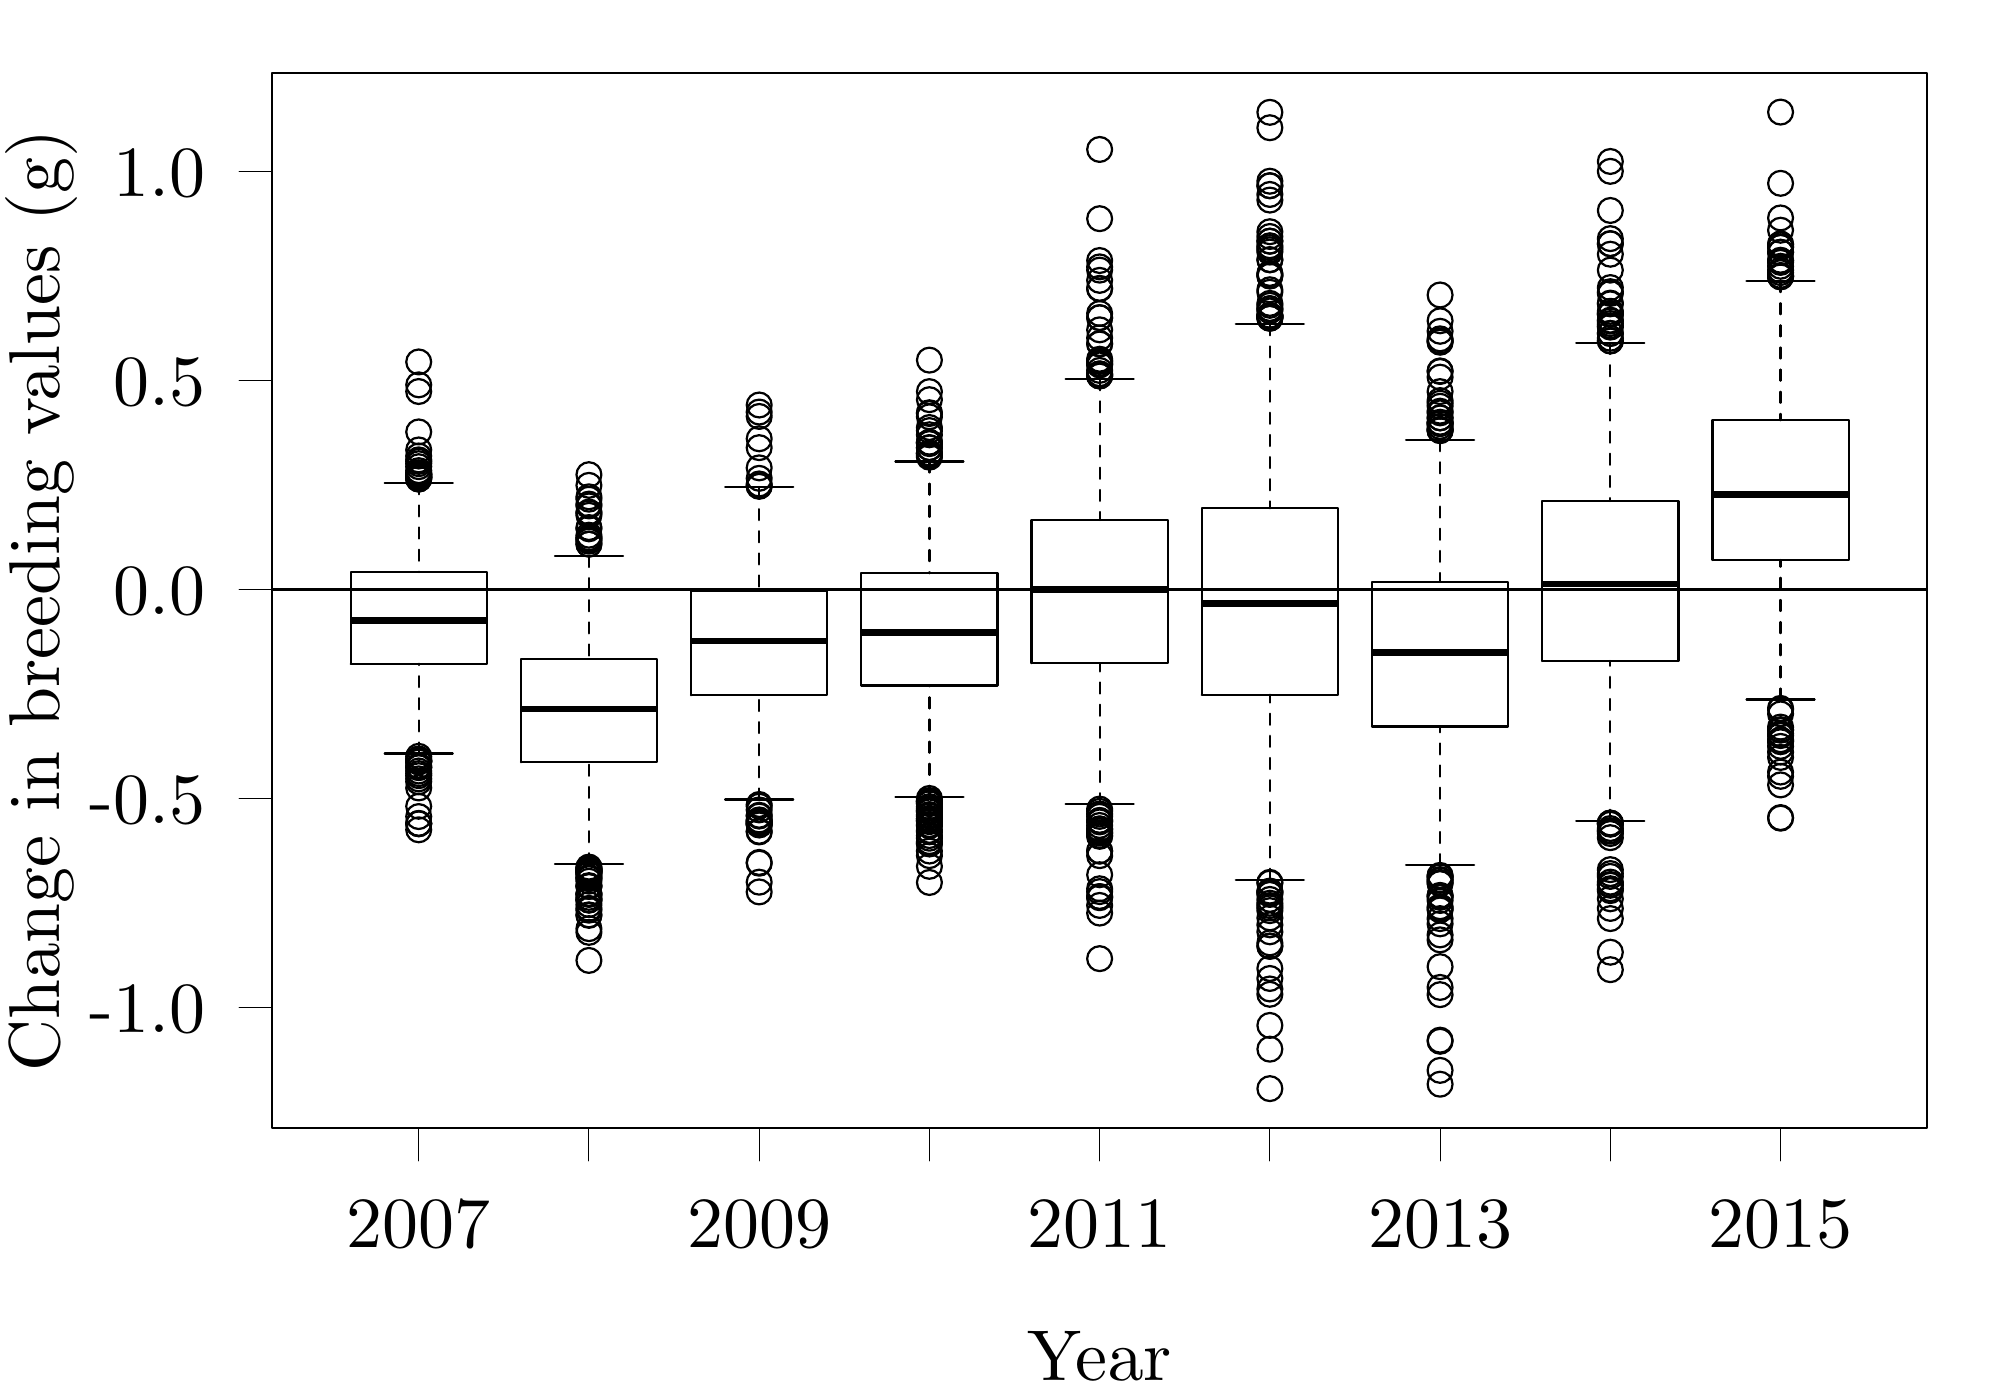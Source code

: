 % Created by tikzDevice version 0.10.1 on 2016-04-20 11:31:56
% !TEX encoding = UTF-8 Unicode
\documentclass{article}
\nonstopmode

\usepackage{tikz}

\usepackage[active,tightpage,psfixbb]{preview}

\PreviewEnvironment{pgfpicture}

\setlength\PreviewBorder{0pt}

\newcommand{\SweaveOpts}[1]{}  % do not interfere with LaTeX
\newcommand{\SweaveInput}[1]{} % because they are not real TeX commands
\newcommand{\Sexpr}[1]{}       % will only be parsed by R




\begin{document}

\begin{tikzpicture}[x=1pt,y=1pt]
\definecolor{fillColor}{RGB}{255,255,255}
\path[use as bounding box,fill=fillColor,fill opacity=0.00] (0,0) rectangle (722.70,505.89);
\begin{scope}
\path[clip] ( 98.40, 98.40) rectangle (696.30,479.49);
\definecolor{drawColor}{RGB}{0,0,0}

\path[draw=drawColor,line width= 2.4pt,line join=round] (126.70,281.72) -- (175.91,281.72);

\path[draw=drawColor,line width= 0.8pt,dash pattern=on 4pt off 4pt ,line join=round,line cap=round] (151.30,233.58) -- (151.30,266.06);

\path[draw=drawColor,line width= 0.8pt,dash pattern=on 4pt off 4pt ,line join=round,line cap=round] (151.30,331.27) -- (151.30,299.15);

\path[draw=drawColor,line width= 0.8pt,line join=round,line cap=round] (139.00,233.58) -- (163.60,233.58);

\path[draw=drawColor,line width= 0.8pt,line join=round,line cap=round] (139.00,331.27) -- (163.60,331.27);

\path[draw=drawColor,line width= 0.8pt,line join=round,line cap=round] (126.70,266.06) --
	(175.91,266.06) --
	(175.91,299.15) --
	(126.70,299.15) --
	(126.70,266.06);

\path[draw=drawColor,line width= 0.8pt,line join=round,line cap=round] (151.30,334.26) circle (  4.50);

\path[draw=drawColor,line width= 0.8pt,line join=round,line cap=round] (151.30,210.82) circle (  4.50);

\path[draw=drawColor,line width= 0.8pt,line join=round,line cap=round] (151.30,231.03) circle (  4.50);

\path[draw=drawColor,line width= 0.8pt,line join=round,line cap=round] (151.30,343.30) circle (  4.50);

\path[draw=drawColor,line width= 0.8pt,line join=round,line cap=round] (151.30,334.38) circle (  4.50);

\path[draw=drawColor,line width= 0.8pt,line join=round,line cap=round] (151.30,332.77) circle (  4.50);

\path[draw=drawColor,line width= 0.8pt,line join=round,line cap=round] (151.30,338.33) circle (  4.50);

\path[draw=drawColor,line width= 0.8pt,line join=round,line cap=round] (151.30,225.59) circle (  4.50);

\path[draw=drawColor,line width= 0.8pt,line join=round,line cap=round] (151.30,339.71) circle (  4.50);

\path[draw=drawColor,line width= 0.8pt,line join=round,line cap=round] (151.30,226.35) circle (  4.50);

\path[draw=drawColor,line width= 0.8pt,line join=round,line cap=round] (151.30,349.81) circle (  4.50);

\path[draw=drawColor,line width= 0.8pt,line join=round,line cap=round] (151.30,335.82) circle (  4.50);

\path[draw=drawColor,line width= 0.8pt,line join=round,line cap=round] (151.30,231.64) circle (  4.50);

\path[draw=drawColor,line width= 0.8pt,line join=round,line cap=round] (151.30,208.26) circle (  4.50);

\path[draw=drawColor,line width= 0.8pt,line join=round,line cap=round] (151.30,228.57) circle (  4.50);

\path[draw=drawColor,line width= 0.8pt,line join=round,line cap=round] (151.30,224.44) circle (  4.50);

\path[draw=drawColor,line width= 0.8pt,line join=round,line cap=round] (151.30,333.31) circle (  4.50);

\path[draw=drawColor,line width= 0.8pt,line join=round,line cap=round] (151.30,341.11) circle (  4.50);

\path[draw=drawColor,line width= 0.8pt,line join=round,line cap=round] (151.30,230.86) circle (  4.50);

\path[draw=drawColor,line width= 0.8pt,line join=round,line cap=round] (151.30,227.28) circle (  4.50);

\path[draw=drawColor,line width= 0.8pt,line join=round,line cap=round] (151.30,230.52) circle (  4.50);

\path[draw=drawColor,line width= 0.8pt,line join=round,line cap=round] (151.30,375.10) circle (  4.50);

\path[draw=drawColor,line width= 0.8pt,line join=round,line cap=round] (151.30,221.17) circle (  4.50);

\path[draw=drawColor,line width= 0.8pt,line join=round,line cap=round] (151.30,208.21) circle (  4.50);

\path[draw=drawColor,line width= 0.8pt,line join=round,line cap=round] (151.30,230.71) circle (  4.50);

\path[draw=drawColor,line width= 0.8pt,line join=round,line cap=round] (151.30,364.41) circle (  4.50);

\path[draw=drawColor,line width= 0.8pt,line join=round,line cap=round] (151.30,333.55) circle (  4.50);

\path[draw=drawColor,line width= 0.8pt,line join=round,line cap=round] (151.30,333.77) circle (  4.50);

\path[draw=drawColor,line width= 0.8pt,line join=round,line cap=round] (151.30,332.80) circle (  4.50);

\path[draw=drawColor,line width= 0.8pt,line join=round,line cap=round] (151.30,232.59) circle (  4.50);

\path[draw=drawColor,line width= 0.8pt,line join=round,line cap=round] (151.30,366.82) circle (  4.50);

\path[draw=drawColor,line width= 0.8pt,line join=round,line cap=round] (151.30,333.31) circle (  4.50);

\path[draw=drawColor,line width= 0.8pt,line join=round,line cap=round] (151.30,208.35) circle (  4.50);

\path[draw=drawColor,line width= 0.8pt,line join=round,line cap=round] (151.30,334.12) circle (  4.50);

\path[draw=drawColor,line width= 0.8pt,line join=round,line cap=round] (151.30,334.38) circle (  4.50);

\path[draw=drawColor,line width= 0.8pt,line join=round,line cap=round] (151.30,335.05) circle (  4.50);

\path[draw=drawColor,line width= 0.8pt,line join=round,line cap=round] (151.30,339.16) circle (  4.50);

\path[draw=drawColor,line width= 0.8pt,line join=round,line cap=round] (151.30,337.25) circle (  4.50);

\path[draw=drawColor,line width= 0.8pt,line join=round,line cap=round] (151.30,214.54) circle (  4.50);

\path[draw=drawColor,line width= 0.8pt,line join=round,line cap=round] (151.30,206.04) circle (  4.50);

\path[draw=drawColor,line width= 0.8pt,line join=round,line cap=round] (151.30,228.52) circle (  4.50);

\path[draw=drawColor,line width= 0.8pt,line join=round,line cap=round] (151.30,230.93) circle (  4.50);

\path[draw=drawColor,line width= 0.8pt,line join=round,line cap=round] (151.30,333.39) circle (  4.50);

\path[draw=drawColor,line width= 0.8pt,line join=round,line cap=round] (151.30,229.14) circle (  4.50);

\path[draw=drawColor,line width= 0.8pt,line join=round,line cap=round] (151.30,223.40) circle (  4.50);

\path[draw=drawColor,line width= 0.8pt,line join=round,line cap=round] (151.30,334.81) circle (  4.50);

\path[draw=drawColor,line width= 2.4pt,line join=round] (188.21,249.64) -- (237.42,249.64);

\path[draw=drawColor,line width= 0.8pt,dash pattern=on 4pt off 4pt ,line join=round,line cap=round] (212.81,193.56) -- (212.81,230.41);

\path[draw=drawColor,line width= 0.8pt,dash pattern=on 4pt off 4pt ,line join=round,line cap=round] (212.81,305.00) -- (212.81,267.86);

\path[draw=drawColor,line width= 0.8pt,line join=round,line cap=round] (200.51,193.56) -- (225.12,193.56);

\path[draw=drawColor,line width= 0.8pt,line join=round,line cap=round] (200.51,305.00) -- (225.12,305.00);

\path[draw=drawColor,line width= 0.8pt,line join=round,line cap=round] (188.21,230.41) --
	(237.42,230.41) --
	(237.42,267.86) --
	(188.21,267.86) --
	(188.21,230.41);

\path[draw=drawColor,line width= 0.8pt,line join=round,line cap=round] (212.81,191.44) circle (  4.50);

\path[draw=drawColor,line width= 0.8pt,line join=round,line cap=round] (212.81,309.28) circle (  4.50);

\path[draw=drawColor,line width= 0.8pt,line join=round,line cap=round] (212.81,188.89) circle (  4.50);

\path[draw=drawColor,line width= 0.8pt,line join=round,line cap=round] (212.81,190.10) circle (  4.50);

\path[draw=drawColor,line width= 0.8pt,line join=round,line cap=round] (212.81,190.90) circle (  4.50);

\path[draw=drawColor,line width= 0.8pt,line join=round,line cap=round] (212.81,311.50) circle (  4.50);

\path[draw=drawColor,line width= 0.8pt,line join=round,line cap=round] (212.81,319.68) circle (  4.50);

\path[draw=drawColor,line width= 0.8pt,line join=round,line cap=round] (212.81,180.79) circle (  4.50);

\path[draw=drawColor,line width= 0.8pt,line join=round,line cap=round] (212.81,311.54) circle (  4.50);

\path[draw=drawColor,line width= 0.8pt,line join=round,line cap=round] (212.81,168.98) circle (  4.50);

\path[draw=drawColor,line width= 0.8pt,line join=round,line cap=round] (212.81,325.51) circle (  4.50);

\path[draw=drawColor,line width= 0.8pt,line join=round,line cap=round] (212.81,188.38) circle (  4.50);

\path[draw=drawColor,line width= 0.8pt,line join=round,line cap=round] (212.81,330.50) circle (  4.50);

\path[draw=drawColor,line width= 0.8pt,line join=round,line cap=round] (212.81,187.47) circle (  4.50);

\path[draw=drawColor,line width= 0.8pt,line join=round,line cap=round] (212.81,310.86) circle (  4.50);

\path[draw=drawColor,line width= 0.8pt,line join=round,line cap=round] (212.81,309.26) circle (  4.50);

\path[draw=drawColor,line width= 0.8pt,line join=round,line cap=round] (212.81,181.64) circle (  4.50);

\path[draw=drawColor,line width= 0.8pt,line join=round,line cap=round] (212.81,177.65) circle (  4.50);

\path[draw=drawColor,line width= 0.8pt,line join=round,line cap=round] (212.81,314.80) circle (  4.50);

\path[draw=drawColor,line width= 0.8pt,line join=round,line cap=round] (212.81,334.36) circle (  4.50);

\path[draw=drawColor,line width= 0.8pt,line join=round,line cap=round] (212.81,191.28) circle (  4.50);

\path[draw=drawColor,line width= 0.8pt,line join=round,line cap=round] (212.81,320.87) circle (  4.50);

\path[draw=drawColor,line width= 0.8pt,line join=round,line cap=round] (212.81,192.31) circle (  4.50);

\path[draw=drawColor,line width= 0.8pt,line join=round,line cap=round] (212.81,175.13) circle (  4.50);

\path[draw=drawColor,line width= 0.8pt,line join=round,line cap=round] (212.81,182.68) circle (  4.50);

\path[draw=drawColor,line width= 0.8pt,line join=round,line cap=round] (212.81,185.86) circle (  4.50);

\path[draw=drawColor,line width= 0.8pt,line join=round,line cap=round] (212.81,323.73) circle (  4.50);

\path[draw=drawColor,line width= 0.8pt,line join=round,line cap=round] (212.81,191.63) circle (  4.50);

\path[draw=drawColor,line width= 0.8pt,line join=round,line cap=round] (212.81,191.16) circle (  4.50);

\path[draw=drawColor,line width= 0.8pt,line join=round,line cap=round] (212.81,182.81) circle (  4.50);

\path[draw=drawColor,line width= 0.8pt,line join=round,line cap=round] (212.81,320.49) circle (  4.50);

\path[draw=drawColor,line width= 0.8pt,line join=round,line cap=round] (212.81,312.48) circle (  4.50);

\path[draw=drawColor,line width= 0.8pt,line join=round,line cap=round] (212.81,323.06) circle (  4.50);

\path[draw=drawColor,line width= 0.8pt,line join=round,line cap=round] (212.81,188.69) circle (  4.50);

\path[draw=drawColor,line width= 0.8pt,line join=round,line cap=round] (212.81,158.84) circle (  4.50);

\path[draw=drawColor,line width= 0.8pt,line join=round,line cap=round] (212.81,180.64) circle (  4.50);

\path[draw=drawColor,line width= 0.8pt,line join=round,line cap=round] (212.81,180.67) circle (  4.50);

\path[draw=drawColor,line width= 0.8pt,line join=round,line cap=round] (212.81,185.61) circle (  4.50);

\path[draw=drawColor,line width= 0.8pt,line join=round,line cap=round] (212.81,192.56) circle (  4.50);

\path[draw=drawColor,line width= 0.8pt,line join=round,line cap=round] (212.81,185.59) circle (  4.50);

\path[draw=drawColor,line width= 0.8pt,line join=round,line cap=round] (212.81,175.30) circle (  4.50);

\path[draw=drawColor,line width= 0.8pt,line join=round,line cap=round] (212.81,310.32) circle (  4.50);

\path[draw=drawColor,line width= 0.8pt,line join=round,line cap=round] (212.81,326.36) circle (  4.50);

\path[draw=drawColor,line width= 0.8pt,line join=round,line cap=round] (212.81,189.91) circle (  4.50);

\path[draw=drawColor,line width= 0.8pt,line join=round,line cap=round] (212.81,191.51) circle (  4.50);

\path[draw=drawColor,line width= 0.8pt,line join=round,line cap=round] (212.81,179.03) circle (  4.50);

\path[draw=drawColor,line width= 0.8pt,line join=round,line cap=round] (212.81,170.32) circle (  4.50);

\path[draw=drawColor,line width= 0.8pt,line join=round,line cap=round] (212.81,191.91) circle (  4.50);

\path[draw=drawColor,line width= 0.8pt,line join=round,line cap=round] (212.81,190.77) circle (  4.50);

\path[draw=drawColor,line width= 0.8pt,line join=round,line cap=round] (212.81,183.03) circle (  4.50);

\path[draw=drawColor,line width= 0.8pt,line join=round,line cap=round] (212.81,190.77) circle (  4.50);

\path[draw=drawColor,line width= 0.8pt,line join=round,line cap=round] (212.81,315.25) circle (  4.50);

\path[draw=drawColor,line width= 0.8pt,line join=round,line cap=round] (212.81,177.00) circle (  4.50);

\path[draw=drawColor,line width= 2.4pt,line join=round] (249.72,274.23) -- (298.93,274.23);

\path[draw=drawColor,line width= 0.8pt,dash pattern=on 4pt off 4pt ,line join=round,line cap=round] (274.33,216.97) -- (274.33,254.61);

\path[draw=drawColor,line width= 0.8pt,dash pattern=on 4pt off 4pt ,line join=round,line cap=round] (274.33,329.93) -- (274.33,292.29);

\path[draw=drawColor,line width= 0.8pt,line join=round,line cap=round] (262.02,216.97) -- (286.63,216.97);

\path[draw=drawColor,line width= 0.8pt,line join=round,line cap=round] (262.02,329.93) -- (286.63,329.93);

\path[draw=drawColor,line width= 0.8pt,line join=round,line cap=round] (249.72,254.61) --
	(298.93,254.61) --
	(298.93,292.29) --
	(249.72,292.29) --
	(249.72,254.61);

\path[draw=drawColor,line width= 0.8pt,line join=round,line cap=round] (274.33,208.34) circle (  4.50);

\path[draw=drawColor,line width= 0.8pt,line join=round,line cap=round] (274.33,344.13) circle (  4.50);

\path[draw=drawColor,line width= 0.8pt,line join=round,line cap=round] (274.33,208.12) circle (  4.50);

\path[draw=drawColor,line width= 0.8pt,line join=round,line cap=round] (274.33,333.04) circle (  4.50);

\path[draw=drawColor,line width= 0.8pt,line join=round,line cap=round] (274.33,187.11) circle (  4.50);

\path[draw=drawColor,line width= 0.8pt,line join=round,line cap=round] (274.33,211.29) circle (  4.50);

\path[draw=drawColor,line width= 0.8pt,line join=round,line cap=round] (274.33,213.22) circle (  4.50);

\path[draw=drawColor,line width= 0.8pt,line join=round,line cap=round] (274.33,209.04) circle (  4.50);

\path[draw=drawColor,line width= 0.8pt,line join=round,line cap=round] (274.33,209.60) circle (  4.50);

\path[draw=drawColor,line width= 0.8pt,line join=round,line cap=round] (274.33,359.54) circle (  4.50);

\path[draw=drawColor,line width= 0.8pt,line join=round,line cap=round] (274.33,208.12) circle (  4.50);

\path[draw=drawColor,line width= 0.8pt,line join=round,line cap=round] (274.33,183.59) circle (  4.50);

\path[draw=drawColor,line width= 0.8pt,line join=round,line cap=round] (274.33,205.50) circle (  4.50);

\path[draw=drawColor,line width= 0.8pt,line join=round,line cap=round] (274.33,214.56) circle (  4.50);

\path[draw=drawColor,line width= 0.8pt,line join=round,line cap=round] (274.33,209.37) circle (  4.50);

\path[draw=drawColor,line width= 0.8pt,line join=round,line cap=round] (274.33,330.35) circle (  4.50);

\path[draw=drawColor,line width= 0.8pt,line join=round,line cap=round] (274.33,211.00) circle (  4.50);

\path[draw=drawColor,line width= 0.8pt,line join=round,line cap=round] (274.33,194.25) circle (  4.50);

\path[draw=drawColor,line width= 0.8pt,line join=round,line cap=round] (274.33,330.15) circle (  4.50);

\path[draw=drawColor,line width= 0.8pt,line join=round,line cap=round] (274.33,193.97) circle (  4.50);

\path[draw=drawColor,line width= 0.8pt,line join=round,line cap=round] (274.33,355.40) circle (  4.50);

\path[draw=drawColor,line width= 0.8pt,line join=round,line cap=round] (274.33,207.78) circle (  4.50);

\path[draw=drawColor,line width= 0.8pt,line join=round,line cap=round] (274.33,331.00) circle (  4.50);

\path[draw=drawColor,line width= 0.8pt,line join=round,line cap=round] (274.33,215.18) circle (  4.50);

\path[draw=drawColor,line width= 0.8pt,line join=round,line cap=round] (274.33,205.27) circle (  4.50);

\path[draw=drawColor,line width= 0.8pt,line join=round,line cap=round] (274.33,208.81) circle (  4.50);

\path[draw=drawColor,line width= 0.8pt,line join=round,line cap=round] (274.33,347.33) circle (  4.50);

\path[draw=drawColor,line width= 0.8pt,line join=round,line cap=round] (274.33,356.99) circle (  4.50);

\path[draw=drawColor,line width= 0.8pt,line join=round,line cap=round] (274.33,336.83) circle (  4.50);

\path[draw=drawColor,line width= 2.4pt,line join=round] (311.23,277.30) -- (360.44,277.30);

\path[draw=drawColor,line width= 0.8pt,dash pattern=on 4pt off 4pt ,line join=round,line cap=round] (335.84,217.90) -- (335.84,258.15);

\path[draw=drawColor,line width= 0.8pt,dash pattern=on 4pt off 4pt ,line join=round,line cap=round] (335.84,339.13) -- (335.84,298.75);

\path[draw=drawColor,line width= 0.8pt,line join=round,line cap=round] (323.54,217.90) -- (348.14,217.90);

\path[draw=drawColor,line width= 0.8pt,line join=round,line cap=round] (323.54,339.13) -- (348.14,339.13);

\path[draw=drawColor,line width= 0.8pt,line join=round,line cap=round] (311.23,258.15) --
	(360.44,258.15) --
	(360.44,298.75) --
	(311.23,298.75) --
	(311.23,258.15);

\path[draw=drawColor,line width= 0.8pt,line join=round,line cap=round] (335.84,215.46) circle (  4.50);

\path[draw=drawColor,line width= 0.8pt,line join=round,line cap=round] (335.84,187.01) circle (  4.50);

\path[draw=drawColor,line width= 0.8pt,line join=round,line cap=round] (335.84,211.53) circle (  4.50);

\path[draw=drawColor,line width= 0.8pt,line join=round,line cap=round] (335.84,341.25) circle (  4.50);

\path[draw=drawColor,line width= 0.8pt,line join=round,line cap=round] (335.84,215.64) circle (  4.50);

\path[draw=drawColor,line width= 0.8pt,line join=round,line cap=round] (335.84,192.84) circle (  4.50);

\path[draw=drawColor,line width= 0.8pt,line join=round,line cap=round] (335.84,341.87) circle (  4.50);

\path[draw=drawColor,line width= 0.8pt,line join=round,line cap=round] (335.84,342.22) circle (  4.50);

\path[draw=drawColor,line width= 0.8pt,line join=round,line cap=round] (335.84,203.00) circle (  4.50);

\path[draw=drawColor,line width= 0.8pt,line join=round,line cap=round] (335.84,200.91) circle (  4.50);

\path[draw=drawColor,line width= 0.8pt,line join=round,line cap=round] (335.84,213.11) circle (  4.50);

\path[draw=drawColor,line width= 0.8pt,line join=round,line cap=round] (335.84,348.78) circle (  4.50);

\path[draw=drawColor,line width= 0.8pt,line join=round,line cap=round] (335.84,209.46) circle (  4.50);

\path[draw=drawColor,line width= 0.8pt,line join=round,line cap=round] (335.84,356.74) circle (  4.50);

\path[draw=drawColor,line width= 0.8pt,line join=round,line cap=round] (335.84,201.77) circle (  4.50);

\path[draw=drawColor,line width= 0.8pt,line join=round,line cap=round] (335.84,210.18) circle (  4.50);

\path[draw=drawColor,line width= 0.8pt,line join=round,line cap=round] (335.84,201.33) circle (  4.50);

\path[draw=drawColor,line width= 0.8pt,line join=round,line cap=round] (335.84,216.17) circle (  4.50);

\path[draw=drawColor,line width= 0.8pt,line join=round,line cap=round] (335.84,207.45) circle (  4.50);

\path[draw=drawColor,line width= 0.8pt,line join=round,line cap=round] (335.84,210.98) circle (  4.50);

\path[draw=drawColor,line width= 0.8pt,line join=round,line cap=round] (335.84,208.98) circle (  4.50);

\path[draw=drawColor,line width= 0.8pt,line join=round,line cap=round] (335.84,344.04) circle (  4.50);

\path[draw=drawColor,line width= 0.8pt,line join=round,line cap=round] (335.84,375.75) circle (  4.50);

\path[draw=drawColor,line width= 0.8pt,line join=round,line cap=round] (335.84,356.46) circle (  4.50);

\path[draw=drawColor,line width= 0.8pt,line join=round,line cap=round] (335.84,345.91) circle (  4.50);

\path[draw=drawColor,line width= 0.8pt,line join=round,line cap=round] (335.84,351.40) circle (  4.50);

\path[draw=drawColor,line width= 0.8pt,line join=round,line cap=round] (335.84,217.36) circle (  4.50);

\path[draw=drawColor,line width= 0.8pt,line join=round,line cap=round] (335.84,205.82) circle (  4.50);

\path[draw=drawColor,line width= 0.8pt,line join=round,line cap=round] (335.84,212.93) circle (  4.50);

\path[draw=drawColor,line width= 0.8pt,line join=round,line cap=round] (335.84,355.28) circle (  4.50);

\path[draw=drawColor,line width= 0.8pt,line join=round,line cap=round] (335.84,207.93) circle (  4.50);

\path[draw=drawColor,line width= 0.8pt,line join=round,line cap=round] (335.84,340.69) circle (  4.50);

\path[draw=drawColor,line width= 0.8pt,line join=round,line cap=round] (335.84,350.29) circle (  4.50);

\path[draw=drawColor,line width= 0.8pt,line join=round,line cap=round] (335.84,346.09) circle (  4.50);

\path[draw=drawColor,line width= 0.8pt,line join=round,line cap=round] (335.84,216.43) circle (  4.50);

\path[draw=drawColor,line width= 0.8pt,line join=round,line cap=round] (335.84,345.58) circle (  4.50);

\path[draw=drawColor,line width= 0.8pt,line join=round,line cap=round] (335.84,203.95) circle (  4.50);

\path[draw=drawColor,line width= 0.8pt,line join=round,line cap=round] (335.84,198.36) circle (  4.50);

\path[draw=drawColor,line width= 0.8pt,line join=round,line cap=round] (335.84,216.56) circle (  4.50);

\path[draw=drawColor,line width= 0.8pt,line join=round,line cap=round] (335.84,361.46) circle (  4.50);

\path[draw=drawColor,line width= 0.8pt,line join=round,line cap=round] (335.84,345.98) circle (  4.50);

\path[draw=drawColor,line width= 0.8pt,line join=round,line cap=round] (335.84,342.02) circle (  4.50);

\path[draw=drawColor,line width= 0.8pt,line join=round,line cap=round] (335.84,364.37) circle (  4.50);

\path[draw=drawColor,line width= 0.8pt,line join=round,line cap=round] (335.84,196.71) circle (  4.50);

\path[draw=drawColor,line width= 0.8pt,line join=round,line cap=round] (335.84,212.49) circle (  4.50);

\path[draw=drawColor,line width= 0.8pt,line join=round,line cap=round] (335.84,205.32) circle (  4.50);

\path[draw=drawColor,line width= 0.8pt,line join=round,line cap=round] (335.84,209.35) circle (  4.50);

\path[draw=drawColor,line width= 0.8pt,line join=round,line cap=round] (335.84,209.97) circle (  4.50);

\path[draw=drawColor,line width= 0.8pt,line join=round,line cap=round] (335.84,213.77) circle (  4.50);

\path[draw=drawColor,line width= 0.8pt,line join=round,line cap=round] (335.84,214.42) circle (  4.50);

\path[draw=drawColor,line width= 0.8pt,line join=round,line cap=round] (335.84,344.15) circle (  4.50);

\path[draw=drawColor,line width= 0.8pt,line join=round,line cap=round] (335.84,216.14) circle (  4.50);

\path[draw=drawColor,line width= 2.4pt,line join=round] (372.75,292.91) -- (421.95,292.91);

\path[draw=drawColor,line width= 0.8pt,dash pattern=on 4pt off 4pt ,line join=round,line cap=round] (397.35,215.26) -- (397.35,266.26);

\path[draw=drawColor,line width= 0.8pt,dash pattern=on 4pt off 4pt ,line join=round,line cap=round] (397.35,368.87) -- (397.35,318.01);

\path[draw=drawColor,line width= 0.8pt,line join=round,line cap=round] (385.05,215.26) -- (409.65,215.26);

\path[draw=drawColor,line width= 0.8pt,line join=round,line cap=round] (385.05,368.87) -- (409.65,368.87);

\path[draw=drawColor,line width= 0.8pt,line join=round,line cap=round] (372.75,266.26) --
	(421.95,266.26) --
	(421.95,318.01) --
	(372.75,318.01) --
	(372.75,266.26);

\path[draw=drawColor,line width= 0.8pt,line join=round,line cap=round] (397.35,409.44) circle (  4.50);

\path[draw=drawColor,line width= 0.8pt,line join=round,line cap=round] (397.35,374.53) circle (  4.50);

\path[draw=drawColor,line width= 0.8pt,line join=round,line cap=round] (397.35,159.48) circle (  4.50);

\path[draw=drawColor,line width= 0.8pt,line join=round,line cap=round] (397.35,198.41) circle (  4.50);

\path[draw=drawColor,line width= 0.8pt,line join=round,line cap=round] (397.35,209.37) circle (  4.50);

\path[draw=drawColor,line width= 0.8pt,line join=round,line cap=round] (397.35,370.26) circle (  4.50);

\path[draw=drawColor,line width= 0.8pt,line join=round,line cap=round] (397.35,211.75) circle (  4.50);

\path[draw=drawColor,line width= 0.8pt,line join=round,line cap=round] (397.35,386.70) circle (  4.50);

\path[draw=drawColor,line width= 0.8pt,line join=round,line cap=round] (397.35,372.03) circle (  4.50);

\path[draw=drawColor,line width= 0.8pt,line join=round,line cap=round] (397.35,391.09) circle (  4.50);

\path[draw=drawColor,line width= 0.8pt,line join=round,line cap=round] (397.35,381.57) circle (  4.50);

\path[draw=drawColor,line width= 0.8pt,line join=round,line cap=round] (397.35,375.27) circle (  4.50);

\path[draw=drawColor,line width= 0.8pt,line join=round,line cap=round] (397.35,411.75) circle (  4.50);

\path[draw=drawColor,line width= 0.8pt,line join=round,line cap=round] (397.35,175.95) circle (  4.50);

\path[draw=drawColor,line width= 0.8pt,line join=round,line cap=round] (397.35,392.62) circle (  4.50);

\path[draw=drawColor,line width= 0.8pt,line join=round,line cap=round] (397.35,213.52) circle (  4.50);

\path[draw=drawColor,line width= 0.8pt,line join=round,line cap=round] (397.35,381.76) circle (  4.50);

\path[draw=drawColor,line width= 0.8pt,line join=round,line cap=round] (397.35,178.71) circle (  4.50);

\path[draw=drawColor,line width= 0.8pt,line join=round,line cap=round] (397.35,204.91) circle (  4.50);

\path[draw=drawColor,line width= 0.8pt,line join=round,line cap=round] (397.35,401.52) circle (  4.50);

\path[draw=drawColor,line width= 0.8pt,line join=round,line cap=round] (397.35,206.31) circle (  4.50);

\path[draw=drawColor,line width= 0.8pt,line join=round,line cap=round] (397.35,189.80) circle (  4.50);

\path[draw=drawColor,line width= 0.8pt,line join=round,line cap=round] (397.35,451.88) circle (  4.50);

\path[draw=drawColor,line width= 0.8pt,line join=round,line cap=round] (397.35,426.86) circle (  4.50);

\path[draw=drawColor,line width= 0.8pt,line join=round,line cap=round] (397.35,374.35) circle (  4.50);

\path[draw=drawColor,line width= 0.8pt,line join=round,line cap=round] (397.35,404.58) circle (  4.50);

\path[draw=drawColor,line width= 0.8pt,line join=round,line cap=round] (397.35,212.72) circle (  4.50);

\path[draw=drawColor,line width= 0.8pt,line join=round,line cap=round] (397.35,206.37) circle (  4.50);

\path[draw=drawColor,line width= 0.8pt,line join=round,line cap=round] (397.35,181.91) circle (  4.50);

\path[draw=drawColor,line width= 0.8pt,line join=round,line cap=round] (397.35,204.90) circle (  4.50);

\path[draw=drawColor,line width= 0.8pt,line join=round,line cap=round] (397.35,207.60) circle (  4.50);

\path[draw=drawColor,line width= 0.8pt,line join=round,line cap=round] (397.35,210.89) circle (  4.50);

\path[draw=drawColor,line width= 0.8pt,line join=round,line cap=round] (397.35,184.73) circle (  4.50);

\path[draw=drawColor,line width= 0.8pt,line join=round,line cap=round] (397.35,208.88) circle (  4.50);

\path[draw=drawColor,line width= 0.8pt,line join=round,line cap=round] (397.35,205.67) circle (  4.50);

\path[draw=drawColor,line width= 0.8pt,line join=round,line cap=round] (397.35,370.05) circle (  4.50);

\path[draw=drawColor,line width= 0.8pt,line join=round,line cap=round] (397.35,375.46) circle (  4.50);

\path[draw=drawColor,line width= 0.8pt,line join=round,line cap=round] (397.35,198.33) circle (  4.50);

\path[draw=drawColor,line width= 0.8pt,line join=round,line cap=round] (397.35,376.07) circle (  4.50);

\path[draw=drawColor,line width= 0.8pt,line join=round,line cap=round] (397.35,370.71) circle (  4.50);

\path[draw=drawColor,line width= 0.8pt,line join=round,line cap=round] (397.35,370.02) circle (  4.50);

\path[draw=drawColor,line width= 0.8pt,line join=round,line cap=round] (397.35,383.82) circle (  4.50);

\path[draw=drawColor,line width= 0.8pt,line join=round,line cap=round] (397.35,183.71) circle (  4.50);

\path[draw=drawColor,line width= 0.8pt,line join=round,line cap=round] (397.35,203.69) circle (  4.50);

\path[draw=drawColor,line width= 0.8pt,line join=round,line cap=round] (397.35,196.69) circle (  4.50);

\path[draw=drawColor,line width= 0.8pt,line join=round,line cap=round] (397.35,370.81) circle (  4.50);

\path[draw=drawColor,line width= 0.8pt,line join=round,line cap=round] (397.35,209.41) circle (  4.50);

\path[draw=drawColor,line width= 0.8pt,line join=round,line cap=round] (397.35,181.50) circle (  4.50);

\path[draw=drawColor,line width= 0.8pt,line join=round,line cap=round] (397.35,408.28) circle (  4.50);

\path[draw=drawColor,line width= 0.8pt,line join=round,line cap=round] (397.35,391.09) circle (  4.50);

\path[draw=drawColor,line width= 0.8pt,line join=round,line cap=round] (397.35,374.00) circle (  4.50);

\path[draw=drawColor,line width= 0.8pt,line join=round,line cap=round] (397.35,401.69) circle (  4.50);

\path[draw=drawColor,line width= 0.8pt,line join=round,line cap=round] (397.35,204.00) circle (  4.50);

\path[draw=drawColor,line width= 0.8pt,line join=round,line cap=round] (397.35,181.87) circle (  4.50);

\path[draw=drawColor,line width= 2.4pt,line join=round] (434.26,287.70) -- (483.47,287.70);

\path[draw=drawColor,line width= 0.8pt,dash pattern=on 4pt off 4pt ,line join=round,line cap=round] (458.86,188.00) -- (458.86,254.86);

\path[draw=drawColor,line width= 0.8pt,dash pattern=on 4pt off 4pt ,line join=round,line cap=round] (458.86,388.73) -- (458.86,322.18);

\path[draw=drawColor,line width= 0.8pt,line join=round,line cap=round] (446.56,188.00) -- (471.16,188.00);

\path[draw=drawColor,line width= 0.8pt,line join=round,line cap=round] (446.56,388.73) -- (471.16,388.73);

\path[draw=drawColor,line width= 0.8pt,line join=round,line cap=round] (434.26,254.86) --
	(483.47,254.86) --
	(483.47,322.18) --
	(434.26,322.18) --
	(434.26,254.86);

\path[draw=drawColor,line width= 0.8pt,line join=round,line cap=round] (458.86,391.14) circle (  4.50);

\path[draw=drawColor,line width= 0.8pt,line join=round,line cap=round] (458.86,438.78) circle (  4.50);

\path[draw=drawColor,line width= 0.8pt,line join=round,line cap=round] (458.86,179.50) circle (  4.50);

\path[draw=drawColor,line width= 0.8pt,line join=round,line cap=round] (458.86,163.90) circle (  4.50);

\path[draw=drawColor,line width= 0.8pt,line join=round,line cap=round] (458.86,435.62) circle (  4.50);

\path[draw=drawColor,line width= 0.8pt,line join=round,line cap=round] (458.86,412.07) circle (  4.50);

\path[draw=drawColor,line width= 0.8pt,line join=round,line cap=round] (458.86,164.07) circle (  4.50);

\path[draw=drawColor,line width= 0.8pt,line join=round,line cap=round] (458.86,391.66) circle (  4.50);

\path[draw=drawColor,line width= 0.8pt,line join=round,line cap=round] (458.86,390.88) circle (  4.50);

\path[draw=drawColor,line width= 0.8pt,line join=round,line cap=round] (458.86,418.76) circle (  4.50);

\path[draw=drawColor,line width= 0.8pt,line join=round,line cap=round] (458.86,177.81) circle (  4.50);

\path[draw=drawColor,line width= 0.8pt,line join=round,line cap=round] (458.86,433.59) circle (  4.50);

\path[draw=drawColor,line width= 0.8pt,line join=round,line cap=round] (458.86,180.88) circle (  4.50);

\path[draw=drawColor,line width= 0.8pt,line join=round,line cap=round] (458.86,417.09) circle (  4.50);

\path[draw=drawColor,line width= 0.8pt,line join=round,line cap=round] (458.86,146.60) circle (  4.50);

\path[draw=drawColor,line width= 0.8pt,line join=round,line cap=round] (458.86,422.15) circle (  4.50);

\path[draw=drawColor,line width= 0.8pt,line join=round,line cap=round] (458.86,183.89) circle (  4.50);

\path[draw=drawColor,line width= 0.8pt,line join=round,line cap=round] (458.86,415.64) circle (  4.50);

\path[draw=drawColor,line width= 0.8pt,line join=round,line cap=round] (458.86,182.68) circle (  4.50);

\path[draw=drawColor,line width= 0.8pt,line join=round,line cap=round] (458.86,411.99) circle (  4.50);

\path[draw=drawColor,line width= 0.8pt,line join=round,line cap=round] (458.86,394.39) circle (  4.50);

\path[draw=drawColor,line width= 0.8pt,line join=round,line cap=round] (458.86,391.98) circle (  4.50);

\path[draw=drawColor,line width= 0.8pt,line join=round,line cap=round] (458.86,440.40) circle (  4.50);

\path[draw=drawColor,line width= 0.8pt,line join=round,line cap=round] (458.86,171.71) circle (  4.50);

\path[draw=drawColor,line width= 0.8pt,line join=round,line cap=round] (458.86,465.30) circle (  4.50);

\path[draw=drawColor,line width= 0.8pt,line join=round,line cap=round] (458.86,406.28) circle (  4.50);

\path[draw=drawColor,line width= 0.8pt,line join=round,line cap=round] (458.86,438.76) circle (  4.50);

\path[draw=drawColor,line width= 0.8pt,line join=round,line cap=round] (458.86,390.91) circle (  4.50);

\path[draw=drawColor,line width= 0.8pt,line join=round,line cap=round] (458.86,406.12) circle (  4.50);

\path[draw=drawColor,line width= 0.8pt,line join=round,line cap=round] (458.86,393.54) circle (  4.50);

\path[draw=drawColor,line width= 0.8pt,line join=round,line cap=round] (458.86,407.09) circle (  4.50);

\path[draw=drawColor,line width= 0.8pt,line join=round,line cap=round] (458.86,396.26) circle (  4.50);

\path[draw=drawColor,line width= 0.8pt,line join=round,line cap=round] (458.86,394.26) circle (  4.50);

\path[draw=drawColor,line width= 0.8pt,line join=round,line cap=round] (458.86,459.73) circle (  4.50);

\path[draw=drawColor,line width= 0.8pt,line join=round,line cap=round] (458.86,169.18) circle (  4.50);

\path[draw=drawColor,line width= 0.8pt,line join=round,line cap=round] (458.86,420.43) circle (  4.50);

\path[draw=drawColor,line width= 0.8pt,line join=round,line cap=round] (458.86,414.82) circle (  4.50);

\path[draw=drawColor,line width= 0.8pt,line join=round,line cap=round] (458.86,183.64) circle (  4.50);

\path[draw=drawColor,line width= 0.8pt,line join=round,line cap=round] (458.86,155.91) circle (  4.50);

\path[draw=drawColor,line width= 0.8pt,line join=round,line cap=round] (458.86,183.34) circle (  4.50);

\path[draw=drawColor,line width= 0.8pt,line join=round,line cap=round] (458.86,165.17) circle (  4.50);

\path[draw=drawColor,line width= 0.8pt,line join=round,line cap=round] (458.86,406.75) circle (  4.50);

\path[draw=drawColor,line width= 0.8pt,line join=round,line cap=round] (458.86,148.52) circle (  4.50);

\path[draw=drawColor,line width= 0.8pt,line join=round,line cap=round] (458.86,391.80) circle (  4.50);

\path[draw=drawColor,line width= 0.8pt,line join=round,line cap=round] (458.86,176.84) circle (  4.50);

\path[draw=drawColor,line width= 0.8pt,line join=round,line cap=round] (458.86,187.04) circle (  4.50);

\path[draw=drawColor,line width= 0.8pt,line join=round,line cap=round] (458.86,112.51) circle (  4.50);

\path[draw=drawColor,line width= 0.8pt,line join=round,line cap=round] (458.86,395.56) circle (  4.50);

\path[draw=drawColor,line width= 0.8pt,line join=round,line cap=round] (458.86,186.77) circle (  4.50);

\path[draw=drawColor,line width= 0.8pt,line join=round,line cap=round] (458.86,152.32) circle (  4.50);

\path[draw=drawColor,line width= 0.8pt,line join=round,line cap=round] (458.86,418.72) circle (  4.50);

\path[draw=drawColor,line width= 0.8pt,line join=round,line cap=round] (458.86,178.67) circle (  4.50);

\path[draw=drawColor,line width= 0.8pt,line join=round,line cap=round] (458.86,391.69) circle (  4.50);

\path[draw=drawColor,line width= 0.8pt,line join=round,line cap=round] (458.86,135.35) circle (  4.50);

\path[draw=drawColor,line width= 0.8pt,line join=round,line cap=round] (458.86,401.18) circle (  4.50);

\path[draw=drawColor,line width= 0.8pt,line join=round,line cap=round] (458.86,174.21) circle (  4.50);

\path[draw=drawColor,line width= 0.8pt,line join=round,line cap=round] (458.86,416.41) circle (  4.50);

\path[draw=drawColor,line width= 0.8pt,line join=round,line cap=round] (458.86,126.77) circle (  4.50);

\path[draw=drawColor,line width= 0.8pt,line join=round,line cap=round] (458.86,400.28) circle (  4.50);

\path[draw=drawColor,line width= 0.8pt,line join=round,line cap=round] (458.86,391.46) circle (  4.50);

\path[draw=drawColor,line width= 2.4pt,line join=round] (495.77,270.22) -- (544.98,270.22);

\path[draw=drawColor,line width= 0.8pt,dash pattern=on 4pt off 4pt ,line join=round,line cap=round] (520.37,193.27) -- (520.37,243.34);

\path[draw=drawColor,line width= 0.8pt,dash pattern=on 4pt off 4pt ,line join=round,line cap=round] (520.37,346.84) -- (520.37,295.69);

\path[draw=drawColor,line width= 0.8pt,line join=round,line cap=round] (508.07,193.27) -- (532.68,193.27);

\path[draw=drawColor,line width= 0.8pt,line join=round,line cap=round] (508.07,346.84) -- (532.68,346.84);

\path[draw=drawColor,line width= 0.8pt,line join=round,line cap=round] (495.77,243.34) --
	(544.98,243.34) --
	(544.98,295.69) --
	(495.77,295.69) --
	(495.77,243.34);

\path[draw=drawColor,line width= 0.8pt,line join=round,line cap=round] (520.37,119.11) circle (  4.50);

\path[draw=drawColor,line width= 0.8pt,line join=round,line cap=round] (520.37,177.06) circle (  4.50);

\path[draw=drawColor,line width= 0.8pt,line join=round,line cap=round] (520.37,359.08) circle (  4.50);

\path[draw=drawColor,line width= 0.8pt,line join=round,line cap=round] (520.37,114.11) circle (  4.50);

\path[draw=drawColor,line width= 0.8pt,line join=round,line cap=round] (520.37,357.30) circle (  4.50);

\path[draw=drawColor,line width= 0.8pt,line join=round,line cap=round] (520.37,166.27) circle (  4.50);

\path[draw=drawColor,line width= 0.8pt,line join=round,line cap=round] (520.37,382.22) circle (  4.50);

\path[draw=drawColor,line width= 0.8pt,line join=round,line cap=round] (520.37,350.77) circle (  4.50);

\path[draw=drawColor,line width= 0.8pt,line join=round,line cap=round] (520.37,129.62) circle (  4.50);

\path[draw=drawColor,line width= 0.8pt,line join=round,line cap=round] (520.37,189.15) circle (  4.50);

\path[draw=drawColor,line width= 0.8pt,line join=round,line cap=round] (520.37,156.58) circle (  4.50);

\path[draw=drawColor,line width= 0.8pt,line join=round,line cap=round] (520.37,189.56) circle (  4.50);

\path[draw=drawColor,line width= 0.8pt,line join=round,line cap=round] (520.37,389.98) circle (  4.50);

\path[draw=drawColor,line width= 0.8pt,line join=round,line cap=round] (520.37,149.08) circle (  4.50);

\path[draw=drawColor,line width= 0.8pt,line join=round,line cap=round] (520.37,352.95) circle (  4.50);

\path[draw=drawColor,line width= 0.8pt,line join=round,line cap=round] (520.37,188.06) circle (  4.50);

\path[draw=drawColor,line width= 0.8pt,line join=round,line cap=round] (520.37,187.02) circle (  4.50);

\path[draw=drawColor,line width= 0.8pt,line join=round,line cap=round] (520.37,356.70) circle (  4.50);

\path[draw=drawColor,line width= 0.8pt,line join=round,line cap=round] (520.37,351.79) circle (  4.50);

\path[draw=drawColor,line width= 0.8pt,line join=round,line cap=round] (520.37,181.64) circle (  4.50);

\path[draw=drawColor,line width= 0.8pt,line join=round,line cap=round] (520.37,353.31) circle (  4.50);

\path[draw=drawColor,line width= 0.8pt,line join=round,line cap=round] (520.37,130.02) circle (  4.50);

\path[draw=drawColor,line width= 0.8pt,line join=round,line cap=round] (520.37,180.50) circle (  4.50);

\path[draw=drawColor,line width= 0.8pt,line join=round,line cap=round] (520.37,354.89) circle (  4.50);

\path[draw=drawColor,line width= 0.8pt,line join=round,line cap=round] (520.37,382.72) circle (  4.50);

\path[draw=drawColor,line width= 0.8pt,line join=round,line cap=round] (520.37,352.78) circle (  4.50);

\path[draw=drawColor,line width= 0.8pt,line join=round,line cap=round] (520.37,186.60) circle (  4.50);

\path[draw=drawColor,line width= 0.8pt,line join=round,line cap=round] (520.37,386.18) circle (  4.50);

\path[draw=drawColor,line width= 0.8pt,line join=round,line cap=round] (520.37,189.02) circle (  4.50);

\path[draw=drawColor,line width= 0.8pt,line join=round,line cap=round] (520.37,146.47) circle (  4.50);

\path[draw=drawColor,line width= 0.8pt,line join=round,line cap=round] (520.37,173.95) circle (  4.50);

\path[draw=drawColor,line width= 0.8pt,line join=round,line cap=round] (520.37,177.60) circle (  4.50);

\path[draw=drawColor,line width= 0.8pt,line join=round,line cap=round] (520.37,182.32) circle (  4.50);

\path[draw=drawColor,line width= 0.8pt,line join=round,line cap=round] (520.37,178.24) circle (  4.50);

\path[draw=drawColor,line width= 0.8pt,line join=round,line cap=round] (520.37,371.84) circle (  4.50);

\path[draw=drawColor,line width= 0.8pt,line join=round,line cap=round] (520.37,168.06) circle (  4.50);

\path[draw=drawColor,line width= 0.8pt,line join=round,line cap=round] (520.37,369.59) circle (  4.50);

\path[draw=drawColor,line width= 0.8pt,line join=round,line cap=round] (520.37,361.13) circle (  4.50);

\path[draw=drawColor,line width= 0.8pt,line join=round,line cap=round] (520.37,399.29) circle (  4.50);

\path[draw=drawColor,line width= 0.8pt,line join=round,line cap=round] (520.37,172.06) circle (  4.50);

\path[draw=drawColor,line width= 0.8pt,line join=round,line cap=round] (520.37,354.91) circle (  4.50);

\path[draw=drawColor,line width= 0.8pt,line join=round,line cap=round] (520.37,371.65) circle (  4.50);

\path[draw=drawColor,line width= 0.8pt,line join=round,line cap=round] (520.37,353.00) circle (  4.50);

\path[draw=drawColor,line width= 0.8pt,line join=round,line cap=round] (520.37,360.18) circle (  4.50);

\path[draw=drawColor,line width= 0.8pt,line join=round,line cap=round] (520.37,187.78) circle (  4.50);

\path[draw=drawColor,line width= 0.8pt,line join=round,line cap=round] (520.37,350.48) circle (  4.50);

\path[draw=drawColor,line width= 0.8pt,line join=round,line cap=round] (520.37,350.48) circle (  4.50);

\path[draw=drawColor,line width= 0.8pt,line join=round,line cap=round] (520.37,182.21) circle (  4.50);

\path[draw=drawColor,line width= 0.8pt,line join=round,line cap=round] (520.37,350.26) circle (  4.50);

\path[draw=drawColor,line width= 0.8pt,line join=round,line cap=round] (520.37,382.58) circle (  4.50);

\path[draw=drawColor,line width= 0.8pt,line join=round,line cap=round] (520.37,383.44) circle (  4.50);

\path[draw=drawColor,line width= 0.8pt,line join=round,line cap=round] (520.37,364.38) circle (  4.50);

\path[draw=drawColor,line width= 2.4pt,line join=round] (557.28,294.90) -- (606.49,294.90);

\path[draw=drawColor,line width= 0.8pt,dash pattern=on 4pt off 4pt ,line join=round,line cap=round] (581.89,209.32) -- (581.89,267.00);

\path[draw=drawColor,line width= 0.8pt,dash pattern=on 4pt off 4pt ,line join=round,line cap=round] (581.89,381.92) -- (581.89,324.81);

\path[draw=drawColor,line width= 0.8pt,line join=round,line cap=round] (569.58,209.32) -- (594.19,209.32);

\path[draw=drawColor,line width= 0.8pt,line join=round,line cap=round] (569.58,381.92) -- (594.19,381.92);

\path[draw=drawColor,line width= 0.8pt,line join=round,line cap=round] (557.28,267.00) --
	(606.49,267.00) --
	(606.49,324.81) --
	(557.28,324.81) --
	(557.28,267.00);

\path[draw=drawColor,line width= 0.8pt,line join=round,line cap=round] (581.89,388.97) circle (  4.50);

\path[draw=drawColor,line width= 0.8pt,line join=round,line cap=round] (581.89,399.85) circle (  4.50);

\path[draw=drawColor,line width= 0.8pt,line join=round,line cap=round] (581.89,382.77) circle (  4.50);

\path[draw=drawColor,line width= 0.8pt,line join=round,line cap=round] (581.89,208.44) circle (  4.50);

\path[draw=drawColor,line width= 0.8pt,line join=round,line cap=round] (581.89,388.20) circle (  4.50);

\path[draw=drawColor,line width= 0.8pt,line join=round,line cap=round] (581.89,184.07) circle (  4.50);

\path[draw=drawColor,line width= 0.8pt,line join=round,line cap=round] (581.89,419.65) circle (  4.50);

\path[draw=drawColor,line width= 0.8pt,line join=round,line cap=round] (581.89,189.20) circle (  4.50);

\path[draw=drawColor,line width= 0.8pt,line join=round,line cap=round] (581.89,396.35) circle (  4.50);

\path[draw=drawColor,line width= 0.8pt,line join=round,line cap=round] (581.89,417.86) circle (  4.50);

\path[draw=drawColor,line width= 0.8pt,line join=round,line cap=round] (581.89,173.96) circle (  4.50);

\path[draw=drawColor,line width= 0.8pt,line join=round,line cap=round] (581.89,186.00) circle (  4.50);

\path[draw=drawColor,line width= 0.8pt,line join=round,line cap=round] (581.89,417.78) circle (  4.50);

\path[draw=drawColor,line width= 0.8pt,line join=round,line cap=round] (581.89,447.54) circle (  4.50);

\path[draw=drawColor,line width= 0.8pt,line join=round,line cap=round] (581.89,161.80) circle (  4.50);

\path[draw=drawColor,line width= 0.8pt,line join=round,line cap=round] (581.89,204.70) circle (  4.50);

\path[draw=drawColor,line width= 0.8pt,line join=round,line cap=round] (581.89,187.13) circle (  4.50);

\path[draw=drawColor,line width= 0.8pt,line join=round,line cap=round] (581.89,205.53) circle (  4.50);

\path[draw=drawColor,line width= 0.8pt,line join=round,line cap=round] (581.89,208.48) circle (  4.50);

\path[draw=drawColor,line width= 0.8pt,line join=round,line cap=round] (581.89,392.56) circle (  4.50);

\path[draw=drawColor,line width= 0.8pt,line join=round,line cap=round] (581.89,392.60) circle (  4.50);

\path[draw=drawColor,line width= 0.8pt,line join=round,line cap=round] (581.89,190.22) circle (  4.50);

\path[draw=drawColor,line width= 0.8pt,line join=round,line cap=round] (581.89,208.05) circle (  4.50);

\path[draw=drawColor,line width= 0.8pt,line join=round,line cap=round] (581.89,186.28) circle (  4.50);

\path[draw=drawColor,line width= 0.8pt,line join=round,line cap=round] (581.89,414.02) circle (  4.50);

\path[draw=drawColor,line width= 0.8pt,line join=round,line cap=round] (581.89,206.50) circle (  4.50);

\path[draw=drawColor,line width= 0.8pt,line join=round,line cap=round] (581.89,155.50) circle (  4.50);

\path[draw=drawColor,line width= 0.8pt,line join=round,line cap=round] (581.89,385.39) circle (  4.50);

\path[draw=drawColor,line width= 0.8pt,line join=round,line cap=round] (581.89,385.41) circle (  4.50);

\path[draw=drawColor,line width= 0.8pt,line join=round,line cap=round] (581.89,408.27) circle (  4.50);

\path[draw=drawColor,line width= 0.8pt,line join=round,line cap=round] (581.89,208.22) circle (  4.50);

\path[draw=drawColor,line width= 0.8pt,line join=round,line cap=round] (581.89,392.20) circle (  4.50);

\path[draw=drawColor,line width= 0.8pt,line join=round,line cap=round] (581.89,387.69) circle (  4.50);

\path[draw=drawColor,line width= 0.8pt,line join=round,line cap=round] (581.89,181.11) circle (  4.50);

\path[draw=drawColor,line width= 0.8pt,line join=round,line cap=round] (581.89,393.40) circle (  4.50);

\path[draw=drawColor,line width= 0.8pt,line join=round,line cap=round] (581.89,443.97) circle (  4.50);

\path[draw=drawColor,line width= 0.8pt,line join=round,line cap=round] (581.89,177.63) circle (  4.50);

\path[draw=drawColor,line width= 0.8pt,line join=round,line cap=round] (581.89,400.48) circle (  4.50);

\path[draw=drawColor,line width= 0.8pt,line join=round,line cap=round] (581.89,191.64) circle (  4.50);

\path[draw=drawColor,line width= 0.8pt,line join=round,line cap=round] (581.89,390.19) circle (  4.50);

\path[draw=drawColor,line width= 0.8pt,line join=round,line cap=round] (581.89,389.84) circle (  4.50);

\path[draw=drawColor,line width= 0.8pt,line join=round,line cap=round] (581.89,396.09) circle (  4.50);

\path[draw=drawColor,line width= 0.8pt,line join=round,line cap=round] (581.89,429.83) circle (  4.50);

\path[draw=drawColor,line width= 0.8pt,line join=round,line cap=round] (581.89,184.74) circle (  4.50);

\path[draw=drawColor,line width= 0.8pt,line join=round,line cap=round] (581.89,382.66) circle (  4.50);

\path[draw=drawColor,line width= 0.8pt,line join=round,line cap=round] (581.89,203.20) circle (  4.50);

\path[draw=drawColor,line width= 0.8pt,line join=round,line cap=round] (581.89,205.75) circle (  4.50);

\path[draw=drawColor,line width= 0.8pt,line join=round,line cap=round] (581.89,401.97) circle (  4.50);

\path[draw=drawColor,line width= 0.8pt,line join=round,line cap=round] (581.89,383.65) circle (  4.50);

\path[draw=drawColor,line width= 2.4pt,line join=round] (618.79,327.20) -- (668.00,327.20);

\path[draw=drawColor,line width= 0.8pt,dash pattern=on 4pt off 4pt ,line join=round,line cap=round] (643.40,253.10) -- (643.40,303.55);

\path[draw=drawColor,line width= 0.8pt,dash pattern=on 4pt off 4pt ,line join=round,line cap=round] (643.40,404.33) -- (643.40,354.01);

\path[draw=drawColor,line width= 0.8pt,line join=round,line cap=round] (631.10,253.10) -- (655.70,253.10);

\path[draw=drawColor,line width= 0.8pt,line join=round,line cap=round] (631.10,404.33) -- (655.70,404.33);

\path[draw=drawColor,line width= 0.8pt,line join=round,line cap=round] (618.79,303.55) --
	(668.00,303.55) --
	(668.00,354.01) --
	(618.79,354.01) --
	(618.79,303.55);

\path[draw=drawColor,line width= 0.8pt,line join=round,line cap=round] (643.40,210.24) circle (  4.50);

\path[draw=drawColor,line width= 0.8pt,line join=round,line cap=round] (643.40,417.42) circle (  4.50);

\path[draw=drawColor,line width= 0.8pt,line join=round,line cap=round] (643.40,225.36) circle (  4.50);

\path[draw=drawColor,line width= 0.8pt,line join=round,line cap=round] (643.40,414.75) circle (  4.50);

\path[draw=drawColor,line width= 0.8pt,line join=round,line cap=round] (643.40,247.91) circle (  4.50);

\path[draw=drawColor,line width= 0.8pt,line join=round,line cap=round] (643.40,407.38) circle (  4.50);

\path[draw=drawColor,line width= 0.8pt,line join=round,line cap=round] (643.40,234.15) circle (  4.50);

\path[draw=drawColor,line width= 0.8pt,line join=round,line cap=round] (643.40,416.72) circle (  4.50);

\path[draw=drawColor,line width= 0.8pt,line join=round,line cap=round] (643.40,439.64) circle (  4.50);

\path[draw=drawColor,line width= 0.8pt,line join=round,line cap=round] (643.40,242.03) circle (  4.50);

\path[draw=drawColor,line width= 0.8pt,line join=round,line cap=round] (643.40,222.26) circle (  4.50);

\path[draw=drawColor,line width= 0.8pt,line join=round,line cap=round] (643.40,422.69) circle (  4.50);

\path[draw=drawColor,line width= 0.8pt,line join=round,line cap=round] (643.40,406.34) circle (  4.50);

\path[draw=drawColor,line width= 0.8pt,line join=round,line cap=round] (643.40,465.38) circle (  4.50);

\path[draw=drawColor,line width= 0.8pt,line join=round,line cap=round] (643.40,242.23) circle (  4.50);

\path[draw=drawColor,line width= 0.8pt,line join=round,line cap=round] (643.40,411.68) circle (  4.50);

\path[draw=drawColor,line width= 0.8pt,line join=round,line cap=round] (643.40,414.70) circle (  4.50);

\path[draw=drawColor,line width= 0.8pt,line join=round,line cap=round] (643.40,232.19) circle (  4.50);

\path[draw=drawColor,line width= 0.8pt,line join=round,line cap=round] (643.40,406.02) circle (  4.50);

\path[draw=drawColor,line width= 0.8pt,line join=round,line cap=round] (643.40,237.86) circle (  4.50);

\path[draw=drawColor,line width= 0.8pt,line join=round,line cap=round] (643.40,249.49) circle (  4.50);

\path[draw=drawColor,line width= 0.8pt,line join=round,line cap=round] (643.40,416.48) circle (  4.50);

\path[draw=drawColor,line width= 0.8pt,line join=round,line cap=round] (643.40,240.76) circle (  4.50);

\path[draw=drawColor,line width= 0.8pt,line join=round,line cap=round] (643.40,427.13) circle (  4.50);

\path[draw=drawColor,line width= 0.8pt,line join=round,line cap=round] (643.40,226.91) circle (  4.50);

\path[draw=drawColor,line width= 0.8pt,line join=round,line cap=round] (643.40,411.07) circle (  4.50);

\path[draw=drawColor,line width= 0.8pt,line join=round,line cap=round] (643.40,408.24) circle (  4.50);

\path[draw=drawColor,line width= 0.8pt,line join=round,line cap=round] (643.40,249.90) circle (  4.50);

\path[draw=drawColor,line width= 0.8pt,line join=round,line cap=round] (643.40,405.81) circle (  4.50);

\path[draw=drawColor,line width= 0.8pt,line join=round,line cap=round] (643.40,409.67) circle (  4.50);

\path[draw=drawColor,line width= 0.8pt,line join=round,line cap=round] (643.40,236.18) circle (  4.50);

\path[draw=drawColor,line width= 0.8pt,line join=round,line cap=round] (643.40,240.09) circle (  4.50);

\path[draw=drawColor,line width= 0.8pt,line join=round,line cap=round] (643.40,243.15) circle (  4.50);

\path[draw=drawColor,line width= 0.8pt,line join=round,line cap=round] (643.40,406.07) circle (  4.50);

\path[draw=drawColor,line width= 0.8pt,line join=round,line cap=round] (643.40,210.45) circle (  4.50);

\path[draw=drawColor,line width= 0.8pt,line join=round,line cap=round] (643.40,417.74) circle (  4.50);

\path[draw=drawColor,line width= 0.8pt,line join=round,line cap=round] (643.40,238.19) circle (  4.50);

\path[draw=drawColor,line width= 0.8pt,line join=round,line cap=round] (643.40,238.59) circle (  4.50);

\path[draw=drawColor,line width= 0.8pt,line join=round,line cap=round] (643.40,411.83) circle (  4.50);
\end{scope}
\begin{scope}
\path[clip] (  0.00,  0.00) rectangle (722.70,505.89);
\definecolor{drawColor}{RGB}{0,0,0}

\path[draw=drawColor,line width= 0.4pt,line join=round,line cap=round] (151.30, 98.40) -- (643.40, 98.40);

\path[draw=drawColor,line width= 0.4pt,line join=round,line cap=round] (151.30, 98.40) -- (151.30, 86.40);

\path[draw=drawColor,line width= 0.4pt,line join=round,line cap=round] (212.81, 98.40) -- (212.81, 86.40);

\path[draw=drawColor,line width= 0.4pt,line join=round,line cap=round] (274.33, 98.40) -- (274.33, 86.40);

\path[draw=drawColor,line width= 0.4pt,line join=round,line cap=round] (335.84, 98.40) -- (335.84, 86.40);

\path[draw=drawColor,line width= 0.4pt,line join=round,line cap=round] (397.35, 98.40) -- (397.35, 86.40);

\path[draw=drawColor,line width= 0.4pt,line join=round,line cap=round] (458.86, 98.40) -- (458.86, 86.40);

\path[draw=drawColor,line width= 0.4pt,line join=round,line cap=round] (520.37, 98.40) -- (520.37, 86.40);

\path[draw=drawColor,line width= 0.4pt,line join=round,line cap=round] (581.89, 98.40) -- (581.89, 86.40);

\path[draw=drawColor,line width= 0.4pt,line join=round,line cap=round] (643.40, 98.40) -- (643.40, 86.40);

\node[text=drawColor,anchor=base,inner sep=0pt, outer sep=0pt, scale=  2.60] at (151.30, 55.20) {2007};

\node[text=drawColor,anchor=base,inner sep=0pt, outer sep=0pt, scale=  2.60] at (274.33, 55.20) {2009};

\node[text=drawColor,anchor=base,inner sep=0pt, outer sep=0pt, scale=  2.60] at (397.35, 55.20) {2011};

\node[text=drawColor,anchor=base,inner sep=0pt, outer sep=0pt, scale=  2.60] at (520.37, 55.20) {2013};

\node[text=drawColor,anchor=base,inner sep=0pt, outer sep=0pt, scale=  2.60] at (643.40, 55.20) {2015};

\path[draw=drawColor,line width= 0.4pt,line join=round,line cap=round] ( 98.40,141.75) -- ( 98.40,443.94);

\path[draw=drawColor,line width= 0.4pt,line join=round,line cap=round] ( 98.40,141.75) -- ( 86.40,141.75);

\path[draw=drawColor,line width= 0.4pt,line join=round,line cap=round] ( 98.40,217.30) -- ( 86.40,217.30);

\path[draw=drawColor,line width= 0.4pt,line join=round,line cap=round] ( 98.40,292.85) -- ( 86.40,292.85);

\path[draw=drawColor,line width= 0.4pt,line join=round,line cap=round] ( 98.40,368.40) -- ( 86.40,368.40);

\path[draw=drawColor,line width= 0.4pt,line join=round,line cap=round] ( 98.40,443.94) -- ( 86.40,443.94);

\node[text=drawColor,anchor=base east,inner sep=0pt, outer sep=0pt, scale=  2.60] at ( 74.40,132.80) {-1.0};

\node[text=drawColor,anchor=base east,inner sep=0pt, outer sep=0pt, scale=  2.60] at ( 74.40,208.35) {-0.5};

\node[text=drawColor,anchor=base east,inner sep=0pt, outer sep=0pt, scale=  2.60] at ( 74.40,283.89) {0.0};

\node[text=drawColor,anchor=base east,inner sep=0pt, outer sep=0pt, scale=  2.60] at ( 74.40,359.44) {0.5};

\node[text=drawColor,anchor=base east,inner sep=0pt, outer sep=0pt, scale=  2.60] at ( 74.40,434.99) {1.0};
\end{scope}
\begin{scope}
\path[clip] (  0.00,  0.00) rectangle (722.70,505.89);
\definecolor{drawColor}{RGB}{0,0,0}

\node[text=drawColor,anchor=base,inner sep=0pt, outer sep=0pt, scale=  2.60] at (397.35,  7.20) {Year};

\node[text=drawColor,rotate= 90.00,anchor=base,inner sep=0pt, outer sep=0pt, scale=  2.60] at ( 21.60,288.94) {Change in breeding values (g)};
\end{scope}
\begin{scope}
\path[clip] (  0.00,  0.00) rectangle (722.70,505.89);
\definecolor{drawColor}{RGB}{0,0,0}

\path[draw=drawColor,line width= 0.8pt,line join=round,line cap=round] ( 98.40, 98.40) --
	(696.30, 98.40) --
	(696.30,479.49) --
	( 98.40,479.49) --
	( 98.40, 98.40);
\end{scope}
\begin{scope}
\path[clip] ( 98.40, 98.40) rectangle (696.30,479.49);
\definecolor{drawColor}{RGB}{0,0,0}

\path[draw=drawColor,line width= 0.8pt,line join=round,line cap=round] ( 98.40,292.85) -- (696.30,292.85);
\end{scope}
\end{tikzpicture}

\end{document}
